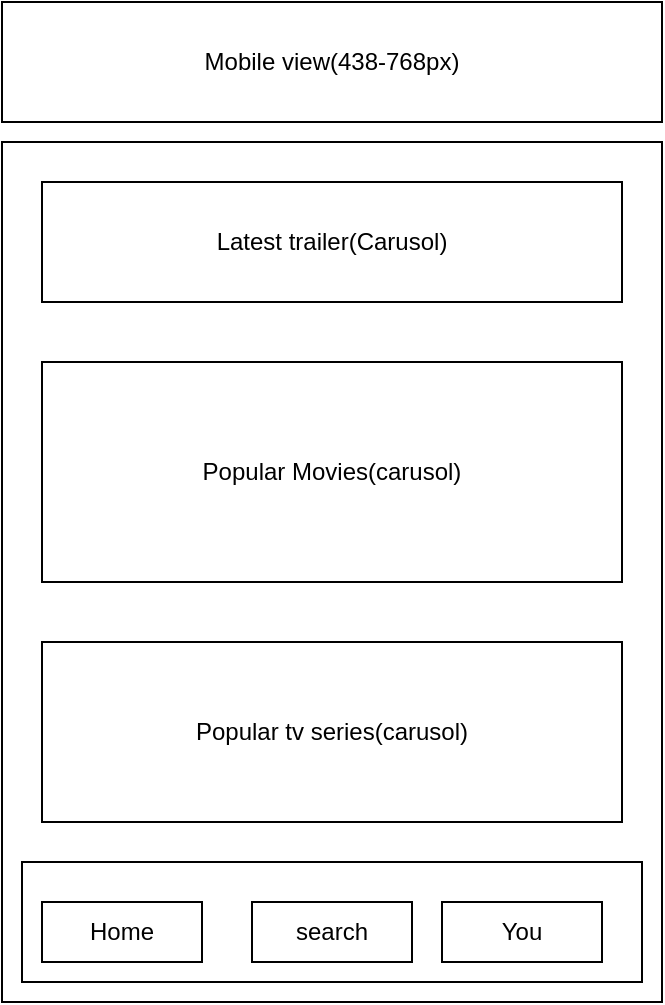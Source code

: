 <mxfile version="19.0.3" type="device"><diagram id="_78dnFZ5ICVFM6TeTCyu" name="Page-1"><mxGraphModel dx="1108" dy="1653" grid="1" gridSize="10" guides="1" tooltips="1" connect="1" arrows="1" fold="1" page="1" pageScale="1" pageWidth="850" pageHeight="1100" math="0" shadow="0"><root><mxCell id="0"/><mxCell id="1" parent="0"/><mxCell id="-i4QBrDIxfF_O9sDWYEM-1" value="" style="rounded=0;whiteSpace=wrap;html=1;" vertex="1" parent="1"><mxGeometry x="220" y="-20" width="330" height="430" as="geometry"/></mxCell><mxCell id="-i4QBrDIxfF_O9sDWYEM-3" value="Mobile view(438-768px)" style="rounded=0;whiteSpace=wrap;html=1;" vertex="1" parent="1"><mxGeometry x="220" y="-90" width="330" height="60" as="geometry"/></mxCell><mxCell id="-i4QBrDIxfF_O9sDWYEM-4" value="Latest trailer(Carusol)" style="rounded=0;whiteSpace=wrap;html=1;" vertex="1" parent="1"><mxGeometry x="240" width="290" height="60" as="geometry"/></mxCell><mxCell id="-i4QBrDIxfF_O9sDWYEM-5" value="" style="rounded=0;whiteSpace=wrap;html=1;" vertex="1" parent="1"><mxGeometry x="230" y="340" width="310" height="60" as="geometry"/></mxCell><mxCell id="-i4QBrDIxfF_O9sDWYEM-6" value="Home" style="rounded=0;whiteSpace=wrap;html=1;" vertex="1" parent="1"><mxGeometry x="240" y="360" width="80" height="30" as="geometry"/></mxCell><mxCell id="-i4QBrDIxfF_O9sDWYEM-8" value="search" style="rounded=0;whiteSpace=wrap;html=1;" vertex="1" parent="1"><mxGeometry x="345" y="360" width="80" height="30" as="geometry"/></mxCell><mxCell id="-i4QBrDIxfF_O9sDWYEM-9" value="You" style="rounded=0;whiteSpace=wrap;html=1;" vertex="1" parent="1"><mxGeometry x="440" y="360" width="80" height="30" as="geometry"/></mxCell><mxCell id="-i4QBrDIxfF_O9sDWYEM-10" value="Popular Movies(carusol)" style="rounded=0;whiteSpace=wrap;html=1;" vertex="1" parent="1"><mxGeometry x="240" y="90" width="290" height="110" as="geometry"/></mxCell><mxCell id="-i4QBrDIxfF_O9sDWYEM-11" value="Popular tv series(carusol)" style="rounded=0;whiteSpace=wrap;html=1;" vertex="1" parent="1"><mxGeometry x="240" y="230" width="290" height="90" as="geometry"/></mxCell></root></mxGraphModel></diagram></mxfile>